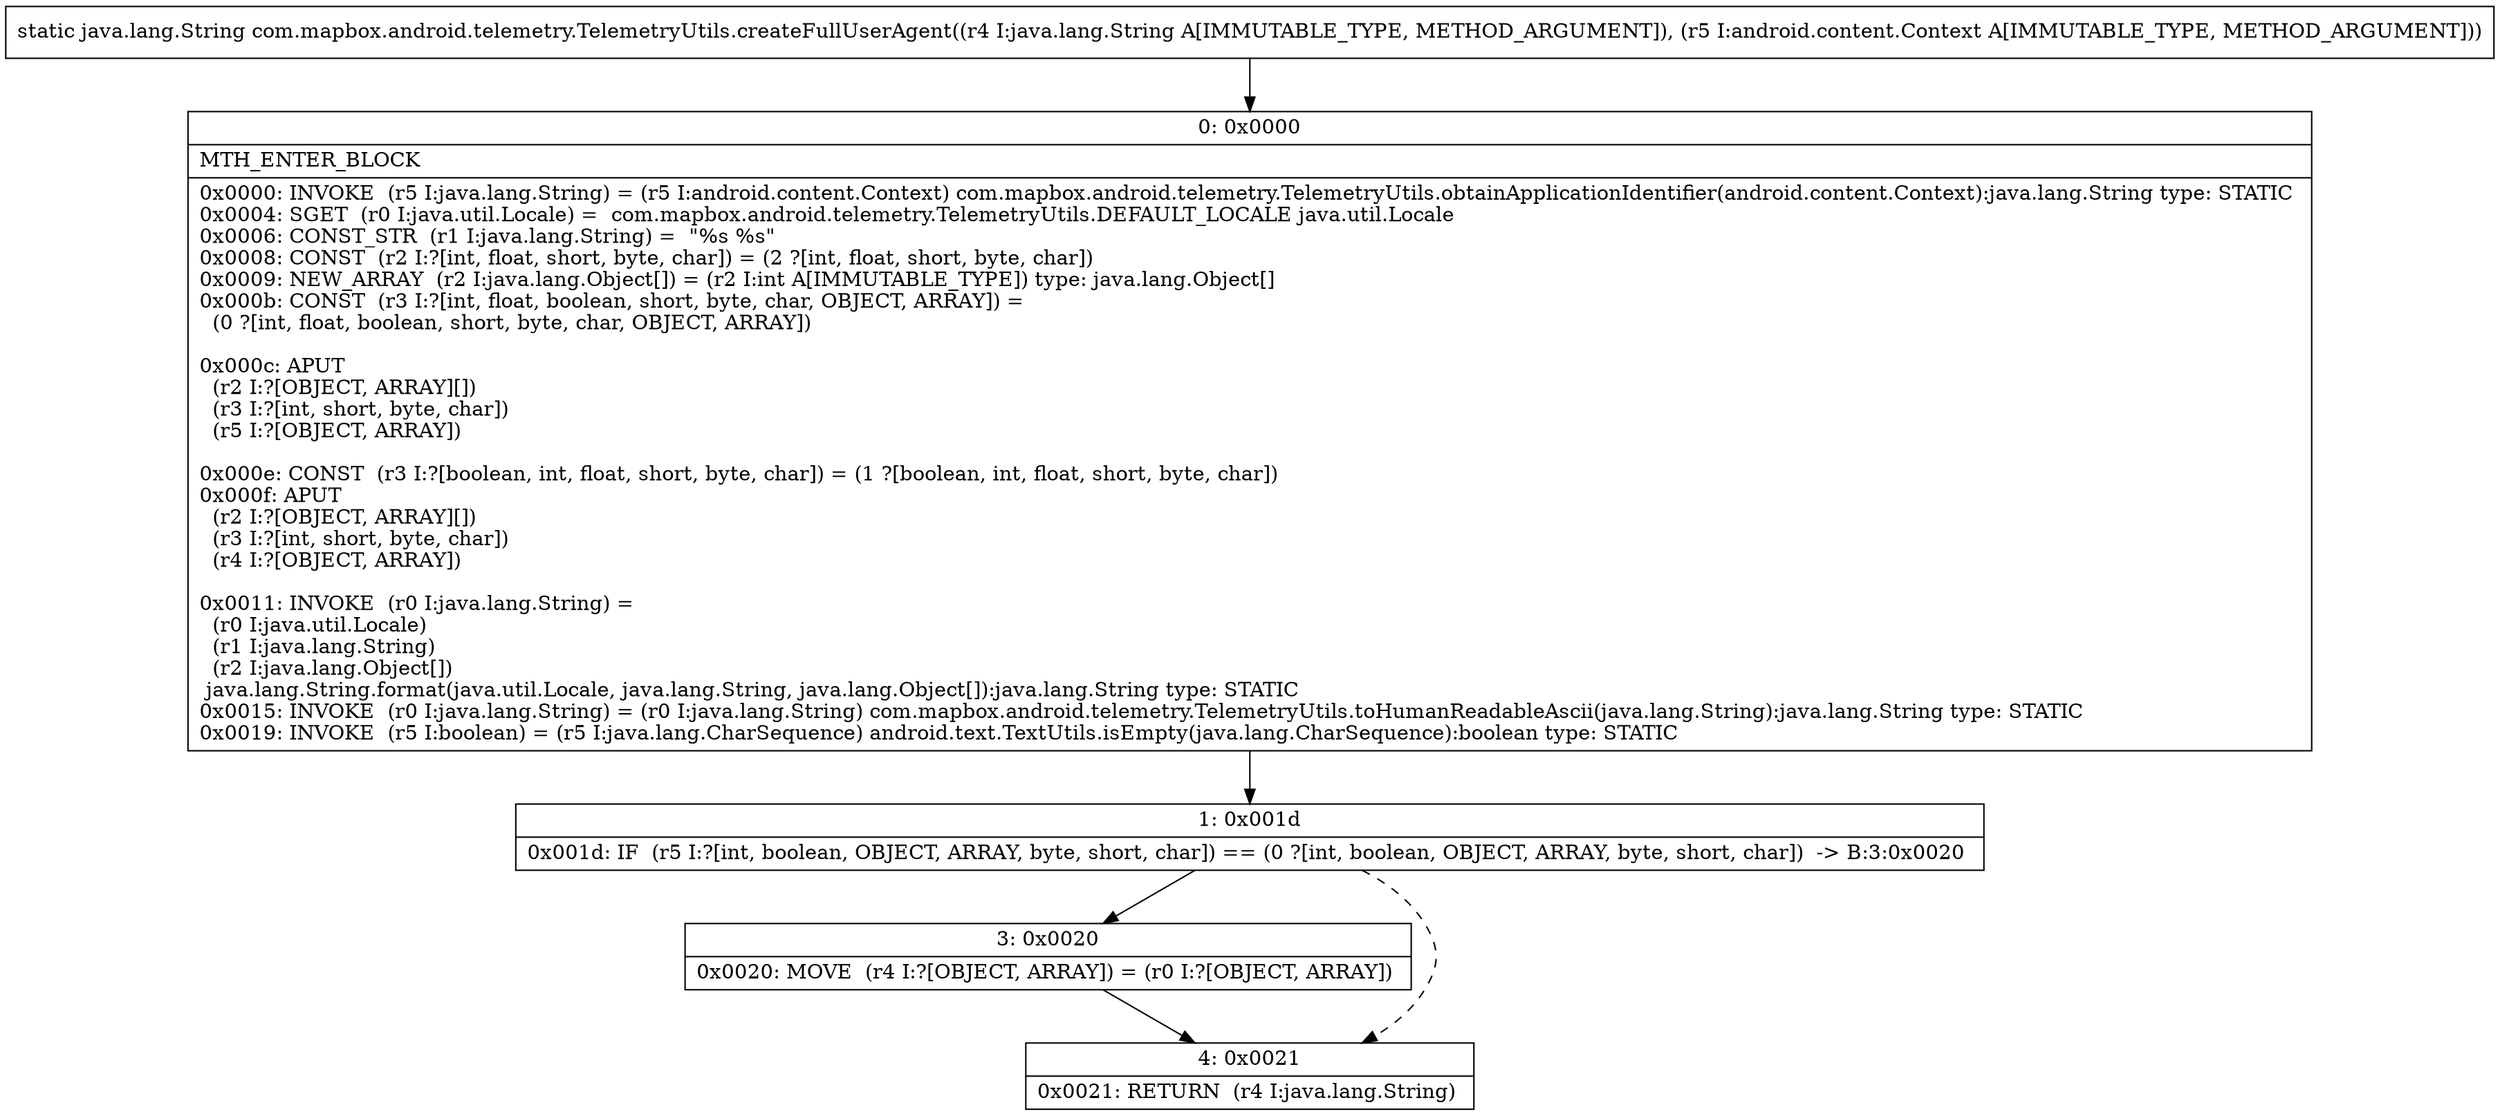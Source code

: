 digraph "CFG forcom.mapbox.android.telemetry.TelemetryUtils.createFullUserAgent(Ljava\/lang\/String;Landroid\/content\/Context;)Ljava\/lang\/String;" {
Node_0 [shape=record,label="{0\:\ 0x0000|MTH_ENTER_BLOCK\l|0x0000: INVOKE  (r5 I:java.lang.String) = (r5 I:android.content.Context) com.mapbox.android.telemetry.TelemetryUtils.obtainApplicationIdentifier(android.content.Context):java.lang.String type: STATIC \l0x0004: SGET  (r0 I:java.util.Locale) =  com.mapbox.android.telemetry.TelemetryUtils.DEFAULT_LOCALE java.util.Locale \l0x0006: CONST_STR  (r1 I:java.lang.String) =  \"%s %s\" \l0x0008: CONST  (r2 I:?[int, float, short, byte, char]) = (2 ?[int, float, short, byte, char]) \l0x0009: NEW_ARRAY  (r2 I:java.lang.Object[]) = (r2 I:int A[IMMUTABLE_TYPE]) type: java.lang.Object[] \l0x000b: CONST  (r3 I:?[int, float, boolean, short, byte, char, OBJECT, ARRAY]) = \l  (0 ?[int, float, boolean, short, byte, char, OBJECT, ARRAY])\l \l0x000c: APUT  \l  (r2 I:?[OBJECT, ARRAY][])\l  (r3 I:?[int, short, byte, char])\l  (r5 I:?[OBJECT, ARRAY])\l \l0x000e: CONST  (r3 I:?[boolean, int, float, short, byte, char]) = (1 ?[boolean, int, float, short, byte, char]) \l0x000f: APUT  \l  (r2 I:?[OBJECT, ARRAY][])\l  (r3 I:?[int, short, byte, char])\l  (r4 I:?[OBJECT, ARRAY])\l \l0x0011: INVOKE  (r0 I:java.lang.String) = \l  (r0 I:java.util.Locale)\l  (r1 I:java.lang.String)\l  (r2 I:java.lang.Object[])\l java.lang.String.format(java.util.Locale, java.lang.String, java.lang.Object[]):java.lang.String type: STATIC \l0x0015: INVOKE  (r0 I:java.lang.String) = (r0 I:java.lang.String) com.mapbox.android.telemetry.TelemetryUtils.toHumanReadableAscii(java.lang.String):java.lang.String type: STATIC \l0x0019: INVOKE  (r5 I:boolean) = (r5 I:java.lang.CharSequence) android.text.TextUtils.isEmpty(java.lang.CharSequence):boolean type: STATIC \l}"];
Node_1 [shape=record,label="{1\:\ 0x001d|0x001d: IF  (r5 I:?[int, boolean, OBJECT, ARRAY, byte, short, char]) == (0 ?[int, boolean, OBJECT, ARRAY, byte, short, char])  \-\> B:3:0x0020 \l}"];
Node_3 [shape=record,label="{3\:\ 0x0020|0x0020: MOVE  (r4 I:?[OBJECT, ARRAY]) = (r0 I:?[OBJECT, ARRAY]) \l}"];
Node_4 [shape=record,label="{4\:\ 0x0021|0x0021: RETURN  (r4 I:java.lang.String) \l}"];
MethodNode[shape=record,label="{static java.lang.String com.mapbox.android.telemetry.TelemetryUtils.createFullUserAgent((r4 I:java.lang.String A[IMMUTABLE_TYPE, METHOD_ARGUMENT]), (r5 I:android.content.Context A[IMMUTABLE_TYPE, METHOD_ARGUMENT])) }"];
MethodNode -> Node_0;
Node_0 -> Node_1;
Node_1 -> Node_3;
Node_1 -> Node_4[style=dashed];
Node_3 -> Node_4;
}

